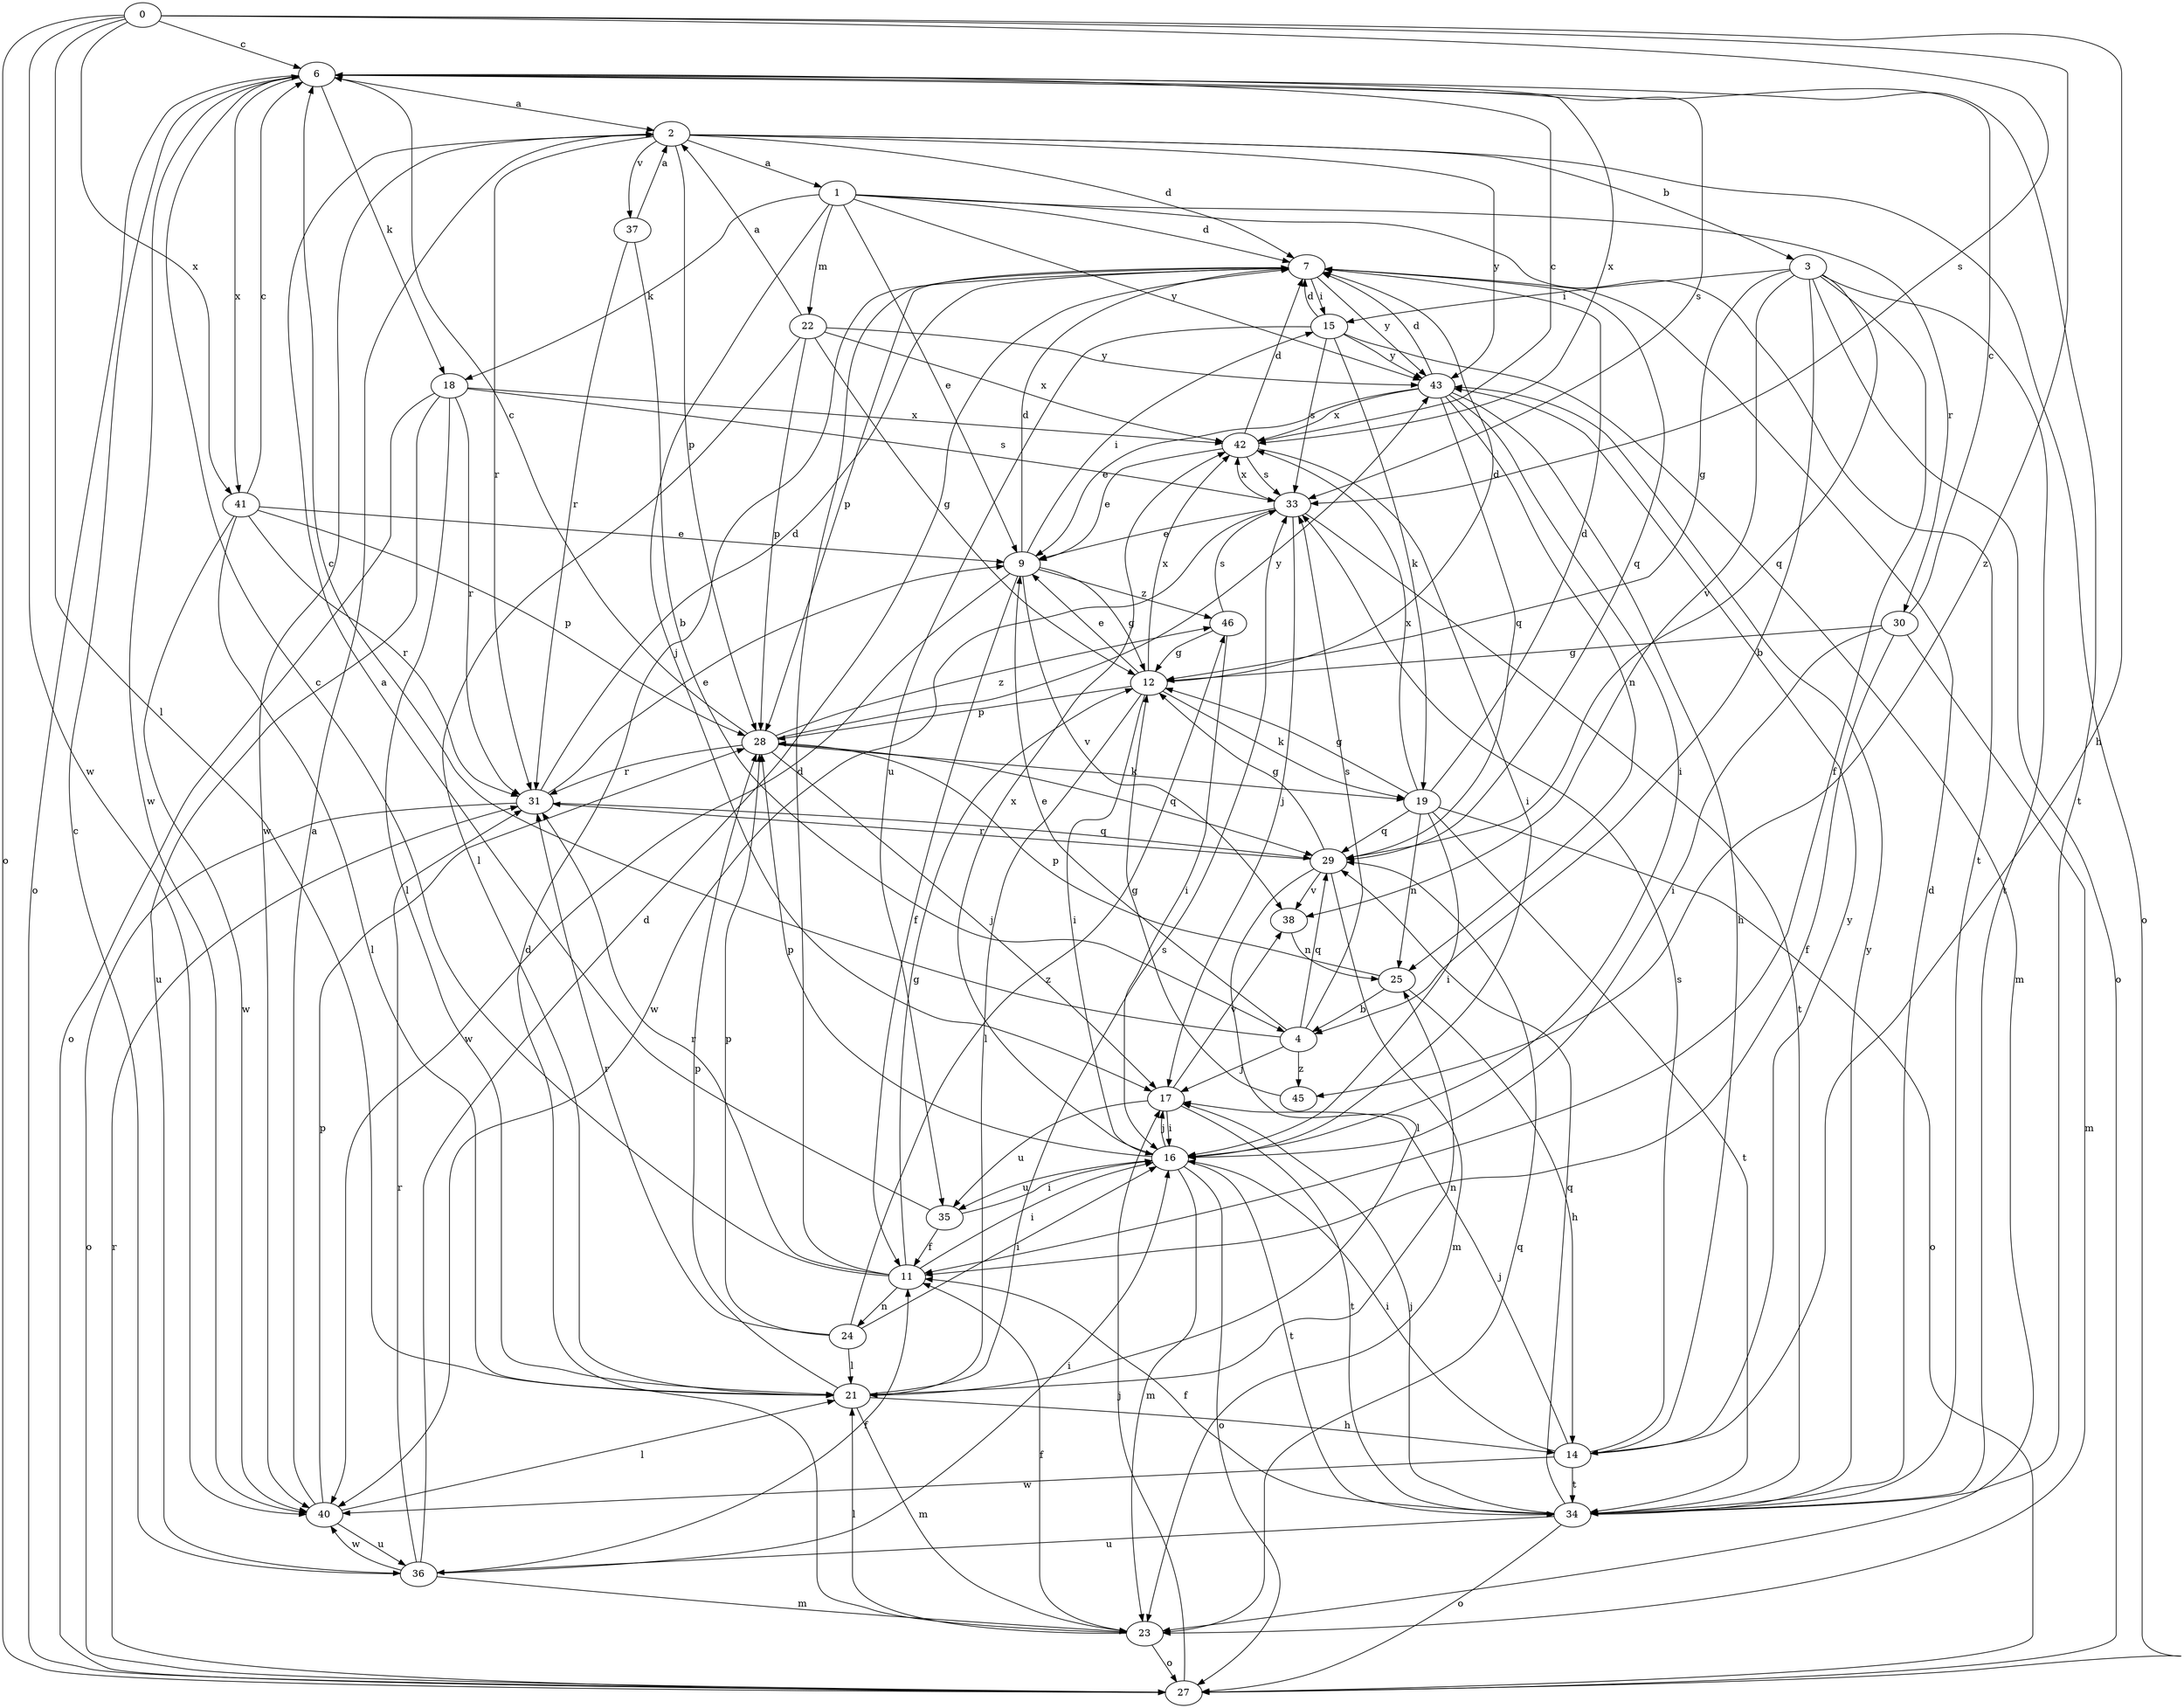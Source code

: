 strict digraph  {
0;
1;
2;
3;
4;
6;
7;
9;
11;
12;
14;
15;
16;
17;
18;
19;
21;
22;
23;
24;
25;
27;
28;
29;
30;
31;
33;
34;
35;
36;
37;
38;
40;
41;
42;
43;
45;
46;
0 -> 6  [label=c];
0 -> 14  [label=h];
0 -> 21  [label=l];
0 -> 27  [label=o];
0 -> 33  [label=s];
0 -> 40  [label=w];
0 -> 41  [label=x];
0 -> 45  [label=z];
1 -> 7  [label=d];
1 -> 9  [label=e];
1 -> 17  [label=j];
1 -> 18  [label=k];
1 -> 22  [label=m];
1 -> 30  [label=r];
1 -> 34  [label=t];
1 -> 43  [label=y];
2 -> 1  [label=a];
2 -> 3  [label=b];
2 -> 7  [label=d];
2 -> 27  [label=o];
2 -> 28  [label=p];
2 -> 31  [label=r];
2 -> 37  [label=v];
2 -> 40  [label=w];
2 -> 43  [label=y];
3 -> 4  [label=b];
3 -> 11  [label=f];
3 -> 12  [label=g];
3 -> 15  [label=i];
3 -> 27  [label=o];
3 -> 29  [label=q];
3 -> 34  [label=t];
3 -> 38  [label=v];
4 -> 6  [label=c];
4 -> 9  [label=e];
4 -> 17  [label=j];
4 -> 29  [label=q];
4 -> 33  [label=s];
4 -> 45  [label=z];
6 -> 2  [label=a];
6 -> 18  [label=k];
6 -> 27  [label=o];
6 -> 33  [label=s];
6 -> 34  [label=t];
6 -> 40  [label=w];
6 -> 41  [label=x];
6 -> 42  [label=x];
7 -> 15  [label=i];
7 -> 28  [label=p];
7 -> 29  [label=q];
7 -> 43  [label=y];
9 -> 7  [label=d];
9 -> 11  [label=f];
9 -> 12  [label=g];
9 -> 15  [label=i];
9 -> 38  [label=v];
9 -> 40  [label=w];
9 -> 46  [label=z];
11 -> 6  [label=c];
11 -> 7  [label=d];
11 -> 12  [label=g];
11 -> 16  [label=i];
11 -> 24  [label=n];
11 -> 31  [label=r];
12 -> 7  [label=d];
12 -> 9  [label=e];
12 -> 16  [label=i];
12 -> 19  [label=k];
12 -> 21  [label=l];
12 -> 28  [label=p];
12 -> 42  [label=x];
14 -> 16  [label=i];
14 -> 17  [label=j];
14 -> 33  [label=s];
14 -> 34  [label=t];
14 -> 40  [label=w];
14 -> 43  [label=y];
15 -> 7  [label=d];
15 -> 19  [label=k];
15 -> 23  [label=m];
15 -> 33  [label=s];
15 -> 35  [label=u];
15 -> 43  [label=y];
16 -> 17  [label=j];
16 -> 23  [label=m];
16 -> 27  [label=o];
16 -> 28  [label=p];
16 -> 34  [label=t];
16 -> 35  [label=u];
16 -> 42  [label=x];
17 -> 16  [label=i];
17 -> 34  [label=t];
17 -> 35  [label=u];
17 -> 38  [label=v];
18 -> 21  [label=l];
18 -> 27  [label=o];
18 -> 31  [label=r];
18 -> 33  [label=s];
18 -> 36  [label=u];
18 -> 42  [label=x];
19 -> 7  [label=d];
19 -> 12  [label=g];
19 -> 16  [label=i];
19 -> 25  [label=n];
19 -> 27  [label=o];
19 -> 29  [label=q];
19 -> 34  [label=t];
19 -> 42  [label=x];
21 -> 14  [label=h];
21 -> 23  [label=m];
21 -> 25  [label=n];
21 -> 28  [label=p];
21 -> 33  [label=s];
22 -> 2  [label=a];
22 -> 12  [label=g];
22 -> 21  [label=l];
22 -> 28  [label=p];
22 -> 42  [label=x];
22 -> 43  [label=y];
23 -> 7  [label=d];
23 -> 11  [label=f];
23 -> 21  [label=l];
23 -> 27  [label=o];
23 -> 29  [label=q];
24 -> 16  [label=i];
24 -> 21  [label=l];
24 -> 28  [label=p];
24 -> 31  [label=r];
24 -> 46  [label=z];
25 -> 4  [label=b];
25 -> 14  [label=h];
25 -> 28  [label=p];
27 -> 17  [label=j];
27 -> 31  [label=r];
28 -> 6  [label=c];
28 -> 17  [label=j];
28 -> 19  [label=k];
28 -> 29  [label=q];
28 -> 31  [label=r];
28 -> 43  [label=y];
28 -> 46  [label=z];
29 -> 12  [label=g];
29 -> 21  [label=l];
29 -> 23  [label=m];
29 -> 31  [label=r];
29 -> 38  [label=v];
30 -> 6  [label=c];
30 -> 11  [label=f];
30 -> 12  [label=g];
30 -> 16  [label=i];
30 -> 23  [label=m];
31 -> 7  [label=d];
31 -> 9  [label=e];
31 -> 27  [label=o];
31 -> 29  [label=q];
33 -> 9  [label=e];
33 -> 17  [label=j];
33 -> 34  [label=t];
33 -> 40  [label=w];
33 -> 42  [label=x];
34 -> 7  [label=d];
34 -> 11  [label=f];
34 -> 17  [label=j];
34 -> 27  [label=o];
34 -> 29  [label=q];
34 -> 36  [label=u];
34 -> 43  [label=y];
35 -> 2  [label=a];
35 -> 11  [label=f];
35 -> 16  [label=i];
36 -> 6  [label=c];
36 -> 7  [label=d];
36 -> 11  [label=f];
36 -> 16  [label=i];
36 -> 23  [label=m];
36 -> 31  [label=r];
36 -> 40  [label=w];
37 -> 2  [label=a];
37 -> 4  [label=b];
37 -> 31  [label=r];
38 -> 25  [label=n];
40 -> 2  [label=a];
40 -> 21  [label=l];
40 -> 28  [label=p];
40 -> 36  [label=u];
41 -> 6  [label=c];
41 -> 9  [label=e];
41 -> 21  [label=l];
41 -> 28  [label=p];
41 -> 31  [label=r];
41 -> 40  [label=w];
42 -> 6  [label=c];
42 -> 7  [label=d];
42 -> 9  [label=e];
42 -> 16  [label=i];
42 -> 33  [label=s];
43 -> 7  [label=d];
43 -> 9  [label=e];
43 -> 14  [label=h];
43 -> 16  [label=i];
43 -> 25  [label=n];
43 -> 29  [label=q];
43 -> 42  [label=x];
45 -> 12  [label=g];
46 -> 12  [label=g];
46 -> 16  [label=i];
46 -> 33  [label=s];
}

